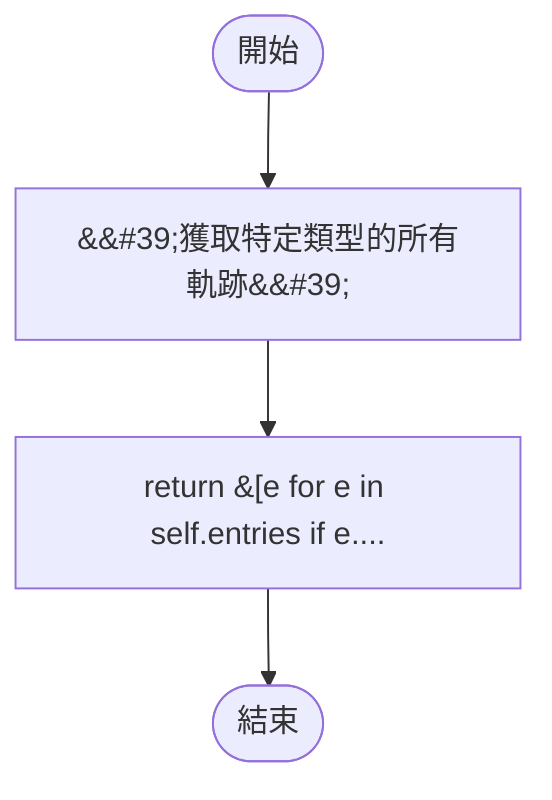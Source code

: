 flowchart TB
    n1([開始])
    n2([結束])
    n3[&amp;&#35;39;獲取特定類型的所有軌跡&amp;&#35;39;]
    n4[return &#91;e for e in self.entries if e....]
    n1 --> n3
    n3 --> n4
    n4 --> n2